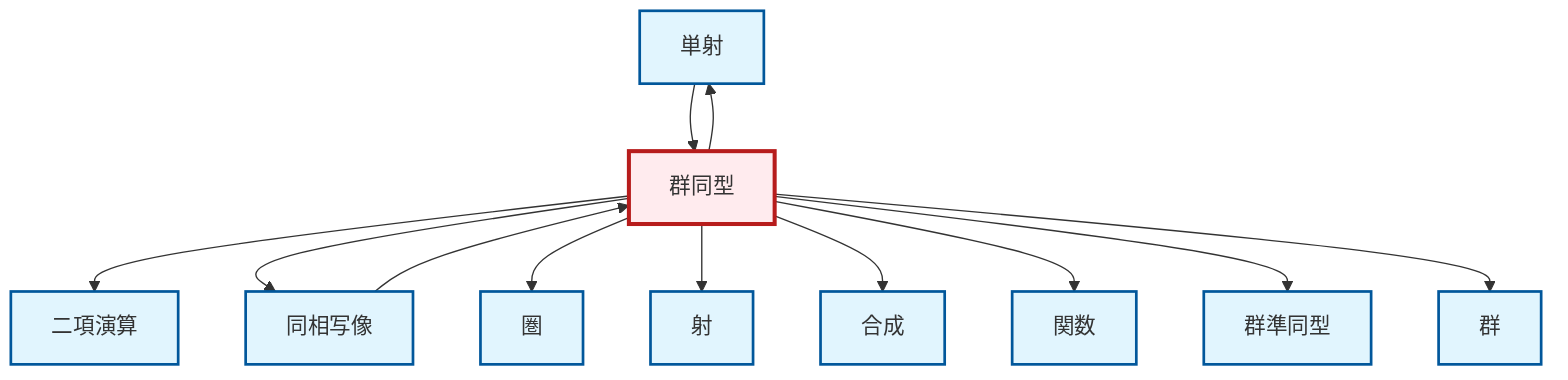 graph TD
    classDef definition fill:#e1f5fe,stroke:#01579b,stroke-width:2px
    classDef theorem fill:#f3e5f5,stroke:#4a148c,stroke-width:2px
    classDef axiom fill:#fff3e0,stroke:#e65100,stroke-width:2px
    classDef example fill:#e8f5e9,stroke:#1b5e20,stroke-width:2px
    classDef current fill:#ffebee,stroke:#b71c1c,stroke-width:3px
    def-composition["合成"]:::definition
    def-function["関数"]:::definition
    def-homomorphism["群準同型"]:::definition
    def-monomorphism["単射"]:::definition
    def-category["圏"]:::definition
    def-isomorphism["群同型"]:::definition
    def-homeomorphism["同相写像"]:::definition
    def-group["群"]:::definition
    def-binary-operation["二項演算"]:::definition
    def-morphism["射"]:::definition
    def-isomorphism --> def-binary-operation
    def-isomorphism --> def-homeomorphism
    def-isomorphism --> def-category
    def-isomorphism --> def-morphism
    def-isomorphism --> def-composition
    def-isomorphism --> def-monomorphism
    def-homeomorphism --> def-isomorphism
    def-monomorphism --> def-isomorphism
    def-isomorphism --> def-function
    def-isomorphism --> def-homomorphism
    def-isomorphism --> def-group
    class def-isomorphism current
